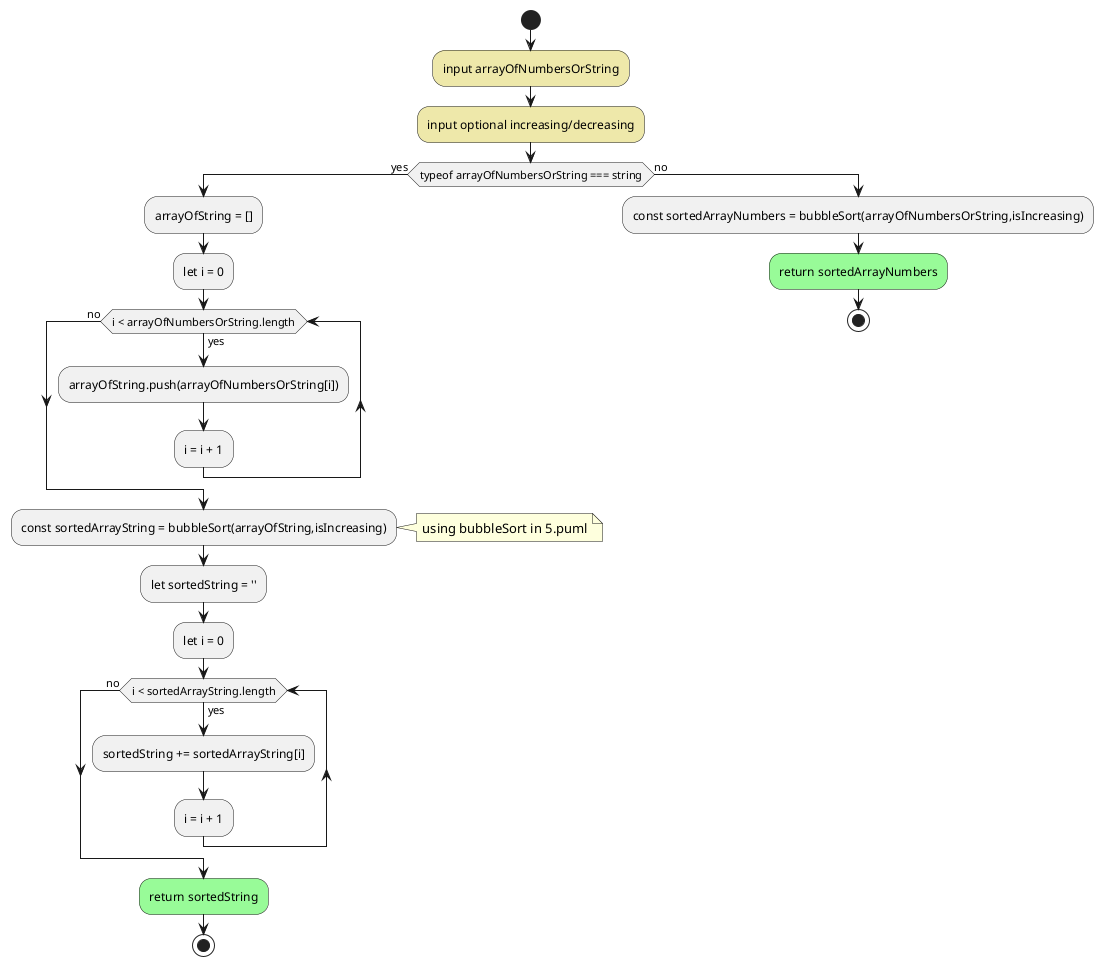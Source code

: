@startuml sortIncreasing/Decreasing
start
    #PaleGoldenRod:input arrayOfNumbersOrString;
    #PaleGoldenRod:input optional increasing/decreasing;
    if(typeof arrayOfNumbersOrString === string) then (yes)
        :arrayOfString = [];
        :let i = 0;
        while(i < arrayOfNumbersOrString.length) is (yes)
            :arrayOfString.push(arrayOfNumbersOrString[i]);
            :i = i + 1;
        endwhile (no)
        :const sortedArrayString = bubbleSort(arrayOfString,isIncreasing);
        note right
            using bubbleSort in 5.puml
        end note
        :let sortedString = '';
        :let i = 0;
        while(i < sortedArrayString.length) is (yes)
            :sortedString += sortedArrayString[i];
            :i = i + 1;
        endwhile (no)
        #PaleGreen:return sortedString;
        stop
    else (no)
        :const sortedArrayNumbers = bubbleSort(arrayOfNumbersOrString,isIncreasing);
        #PaleGreen:return sortedArrayNumbers;
        stop
    endif
@enduml
